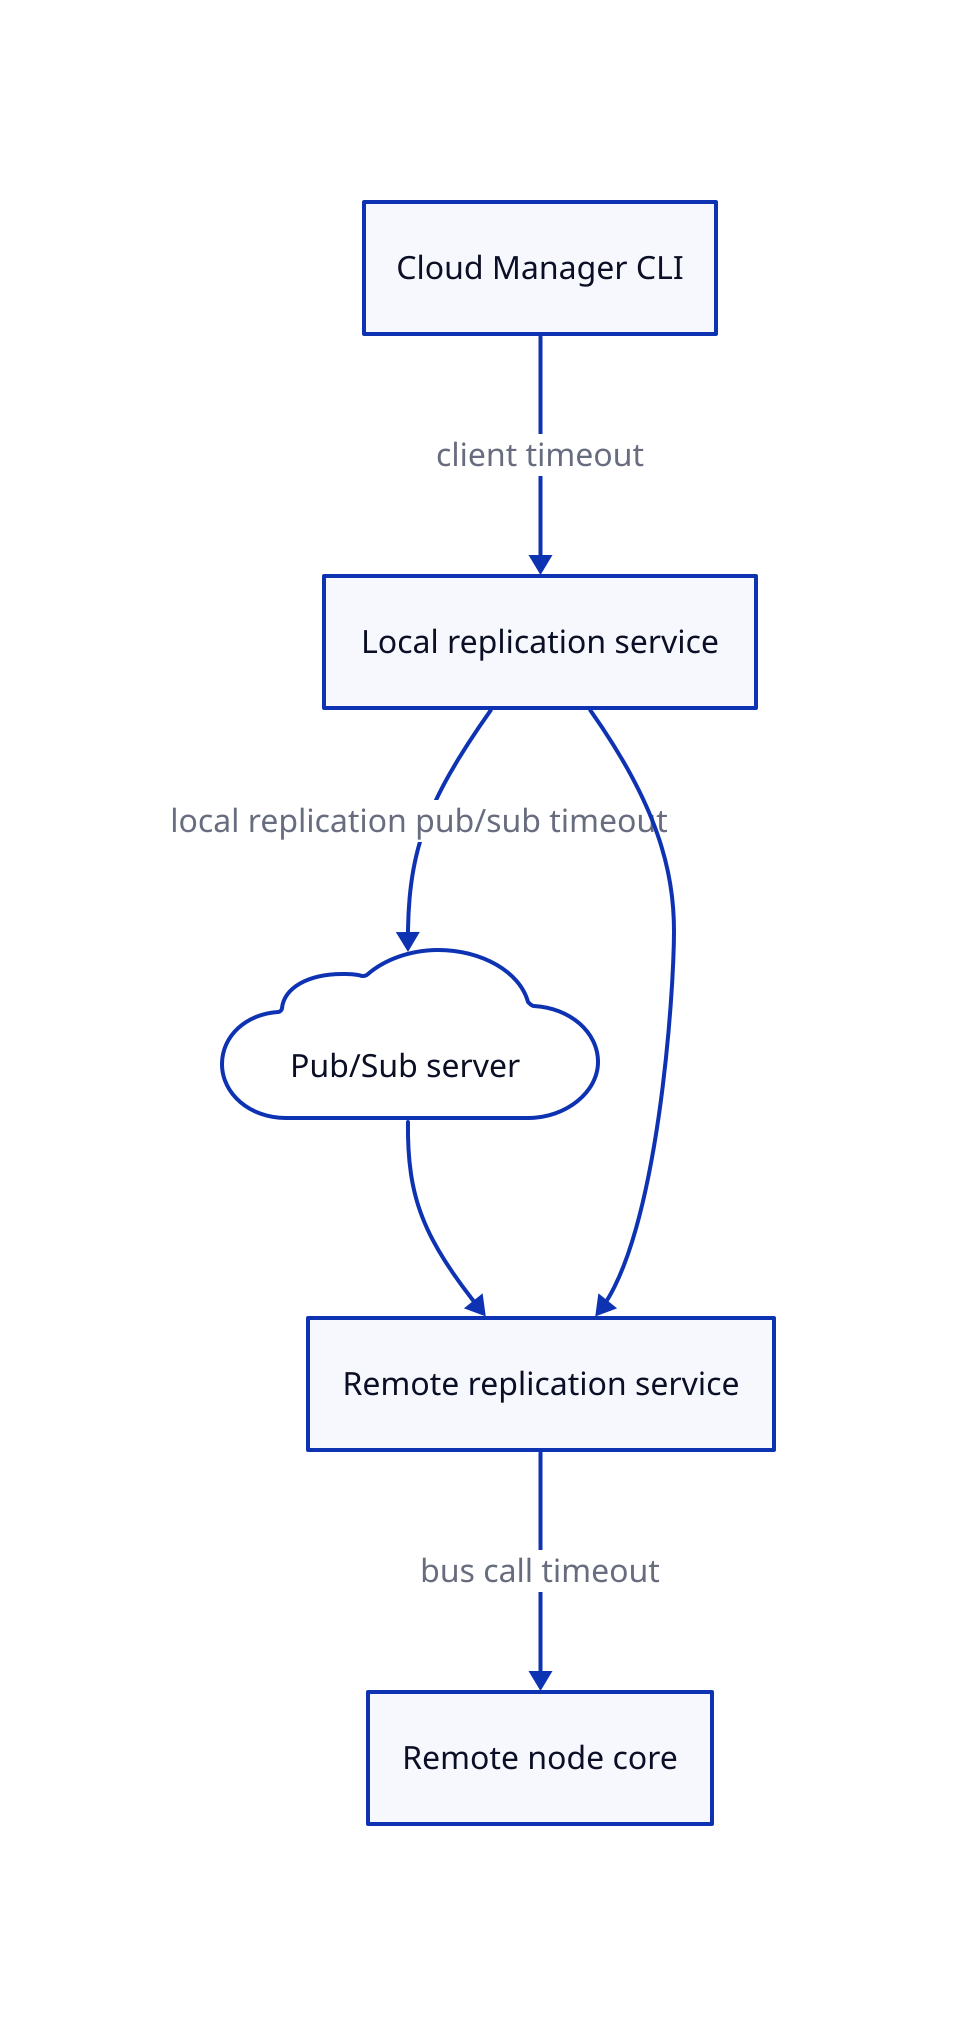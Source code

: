 ecm: Cloud Manager CLI
repl1: Local replication service
pubsub: Pub/Sub server { shape: cloud }

repl2: Remote replication service
rcore: Remote node core

ecm -> repl1: client timeout
repl1 -> pubsub: local replication pub/sub timeout
repl2 <- pubsub
repl2 -> rcore: bus call timeout

repl1 -> repl2
